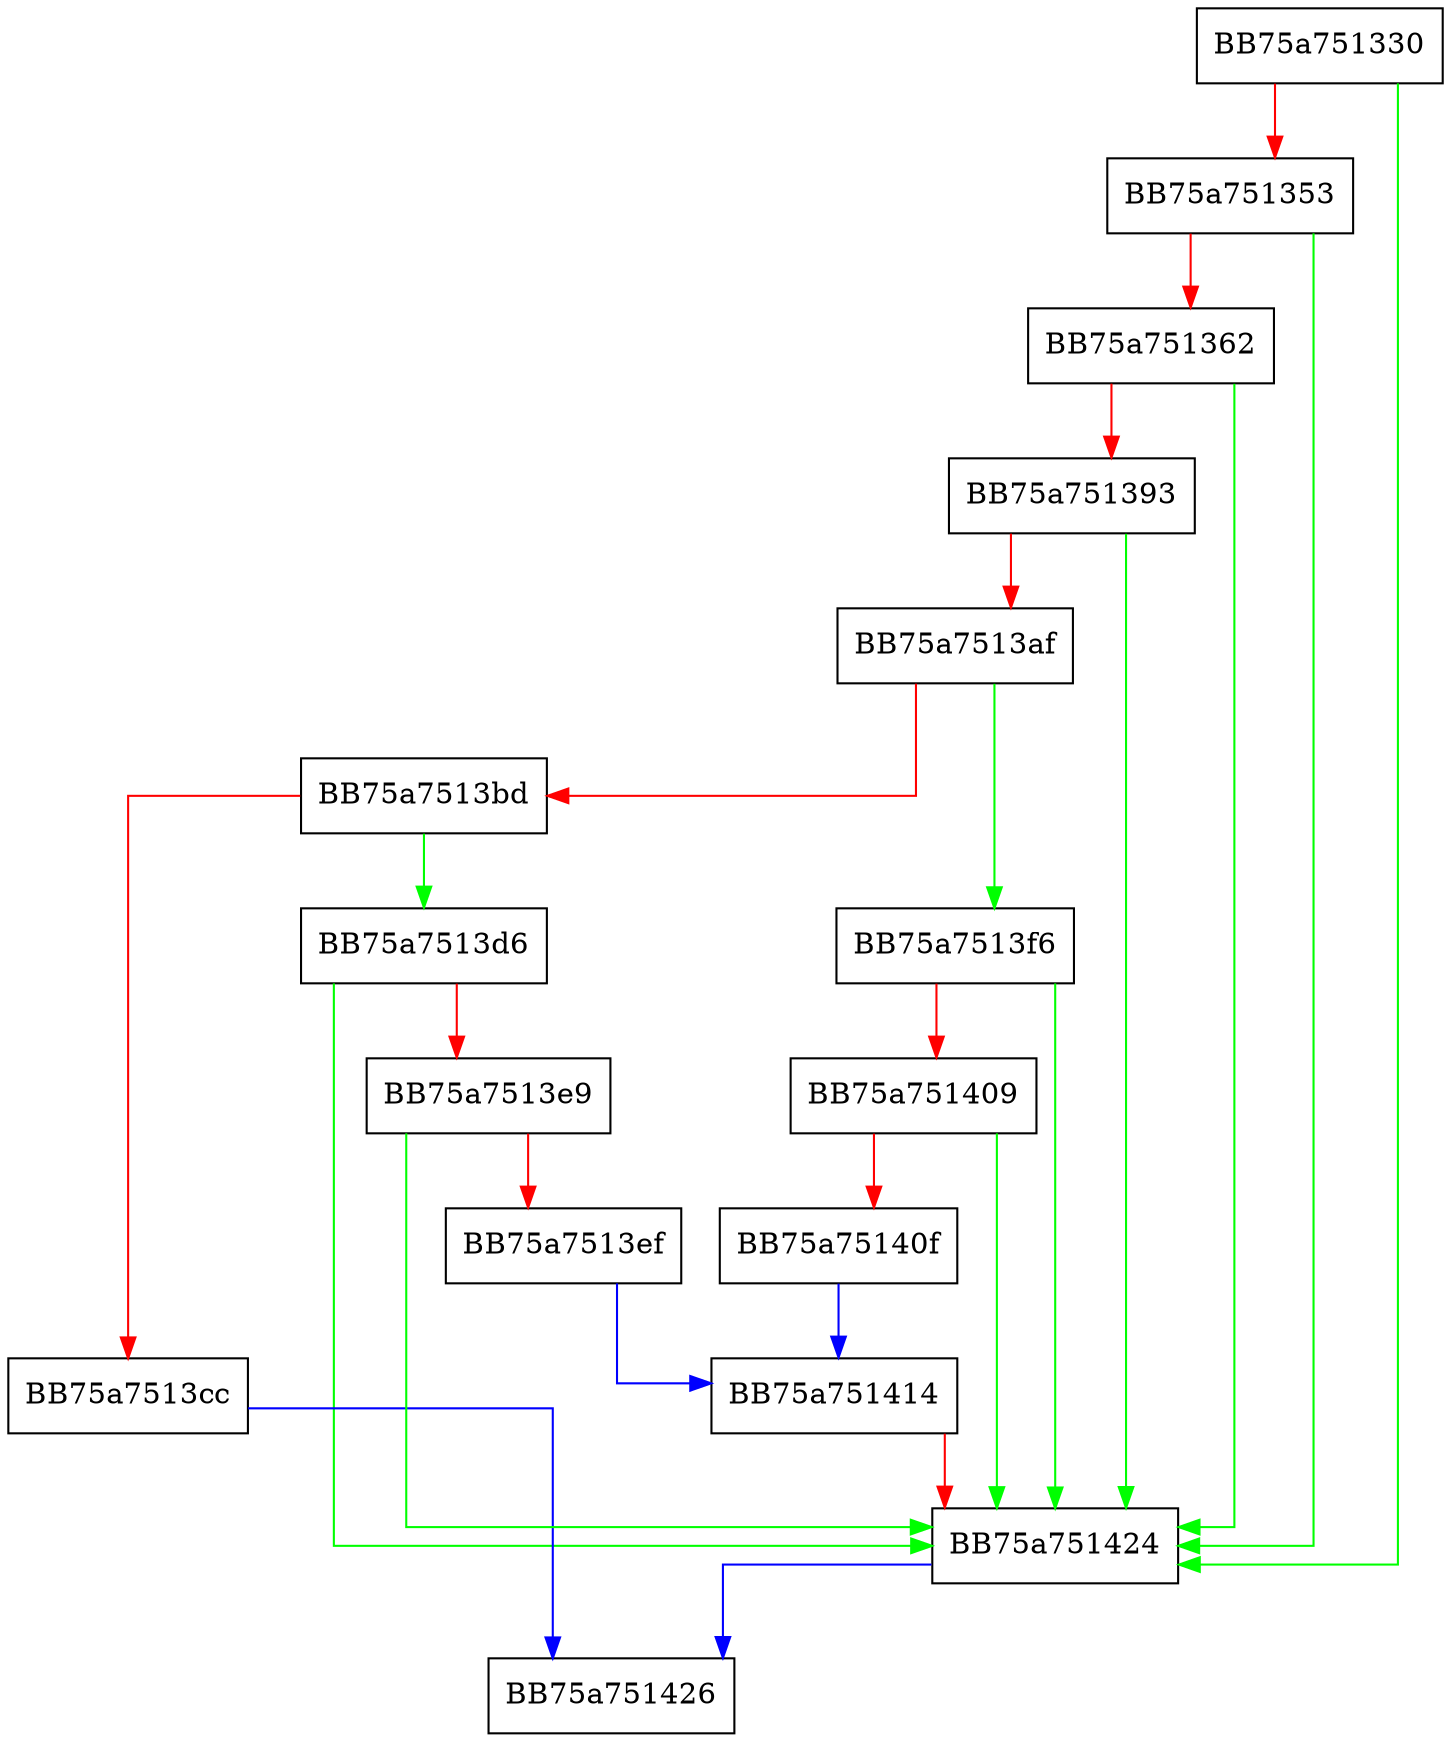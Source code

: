 digraph ezip_ismine {
  node [shape="box"];
  graph [splines=ortho];
  BB75a751330 -> BB75a751424 [color="green"];
  BB75a751330 -> BB75a751353 [color="red"];
  BB75a751353 -> BB75a751424 [color="green"];
  BB75a751353 -> BB75a751362 [color="red"];
  BB75a751362 -> BB75a751424 [color="green"];
  BB75a751362 -> BB75a751393 [color="red"];
  BB75a751393 -> BB75a751424 [color="green"];
  BB75a751393 -> BB75a7513af [color="red"];
  BB75a7513af -> BB75a7513f6 [color="green"];
  BB75a7513af -> BB75a7513bd [color="red"];
  BB75a7513bd -> BB75a7513d6 [color="green"];
  BB75a7513bd -> BB75a7513cc [color="red"];
  BB75a7513cc -> BB75a751426 [color="blue"];
  BB75a7513d6 -> BB75a751424 [color="green"];
  BB75a7513d6 -> BB75a7513e9 [color="red"];
  BB75a7513e9 -> BB75a751424 [color="green"];
  BB75a7513e9 -> BB75a7513ef [color="red"];
  BB75a7513ef -> BB75a751414 [color="blue"];
  BB75a7513f6 -> BB75a751424 [color="green"];
  BB75a7513f6 -> BB75a751409 [color="red"];
  BB75a751409 -> BB75a751424 [color="green"];
  BB75a751409 -> BB75a75140f [color="red"];
  BB75a75140f -> BB75a751414 [color="blue"];
  BB75a751414 -> BB75a751424 [color="red"];
  BB75a751424 -> BB75a751426 [color="blue"];
}